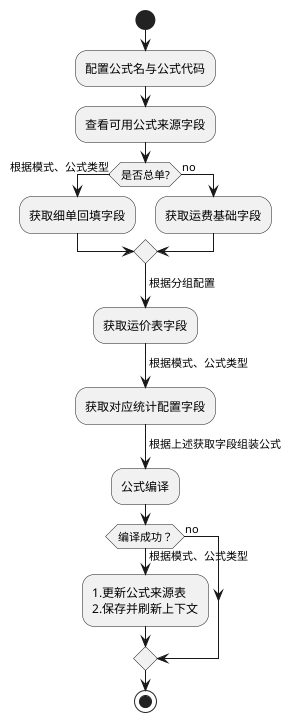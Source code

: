 配置计费公式表
@startuml
start
    :配置公式名与公式代码;
    :查看可用公式来源字段;
     if (是否总单?) then (yes)
        ->根据模式、公式类型;
        :获取细单回填字段;
    else(no)
        :获取运费基础字段;
    endif;
    ->根据分组配置;
    :获取运价表字段;
    ->根据模式、公式类型;
    :获取对应统计配置字段;
    ->根据上述获取字段组装公式;
    :公式编译;
    if(编译成功？) then (yes)
        ->根据模式、公式类型;
       :1.更新公式来源表
       2.保存并刷新上下文;
    else(no)
    endif
stop
@enduml